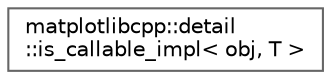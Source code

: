 digraph "Graphical Class Hierarchy"
{
 // LATEX_PDF_SIZE
  bgcolor="transparent";
  edge [fontname=Helvetica,fontsize=10,labelfontname=Helvetica,labelfontsize=10];
  node [fontname=Helvetica,fontsize=10,shape=box,height=0.2,width=0.4];
  rankdir="LR";
  Node0 [id="Node000000",label="matplotlibcpp::detail\l::is_callable_impl\< obj, T \>",height=0.2,width=0.4,color="grey40", fillcolor="white", style="filled",URL="$structmatplotlibcpp_1_1detail_1_1is__callable__impl.html",tooltip=" "];
}
